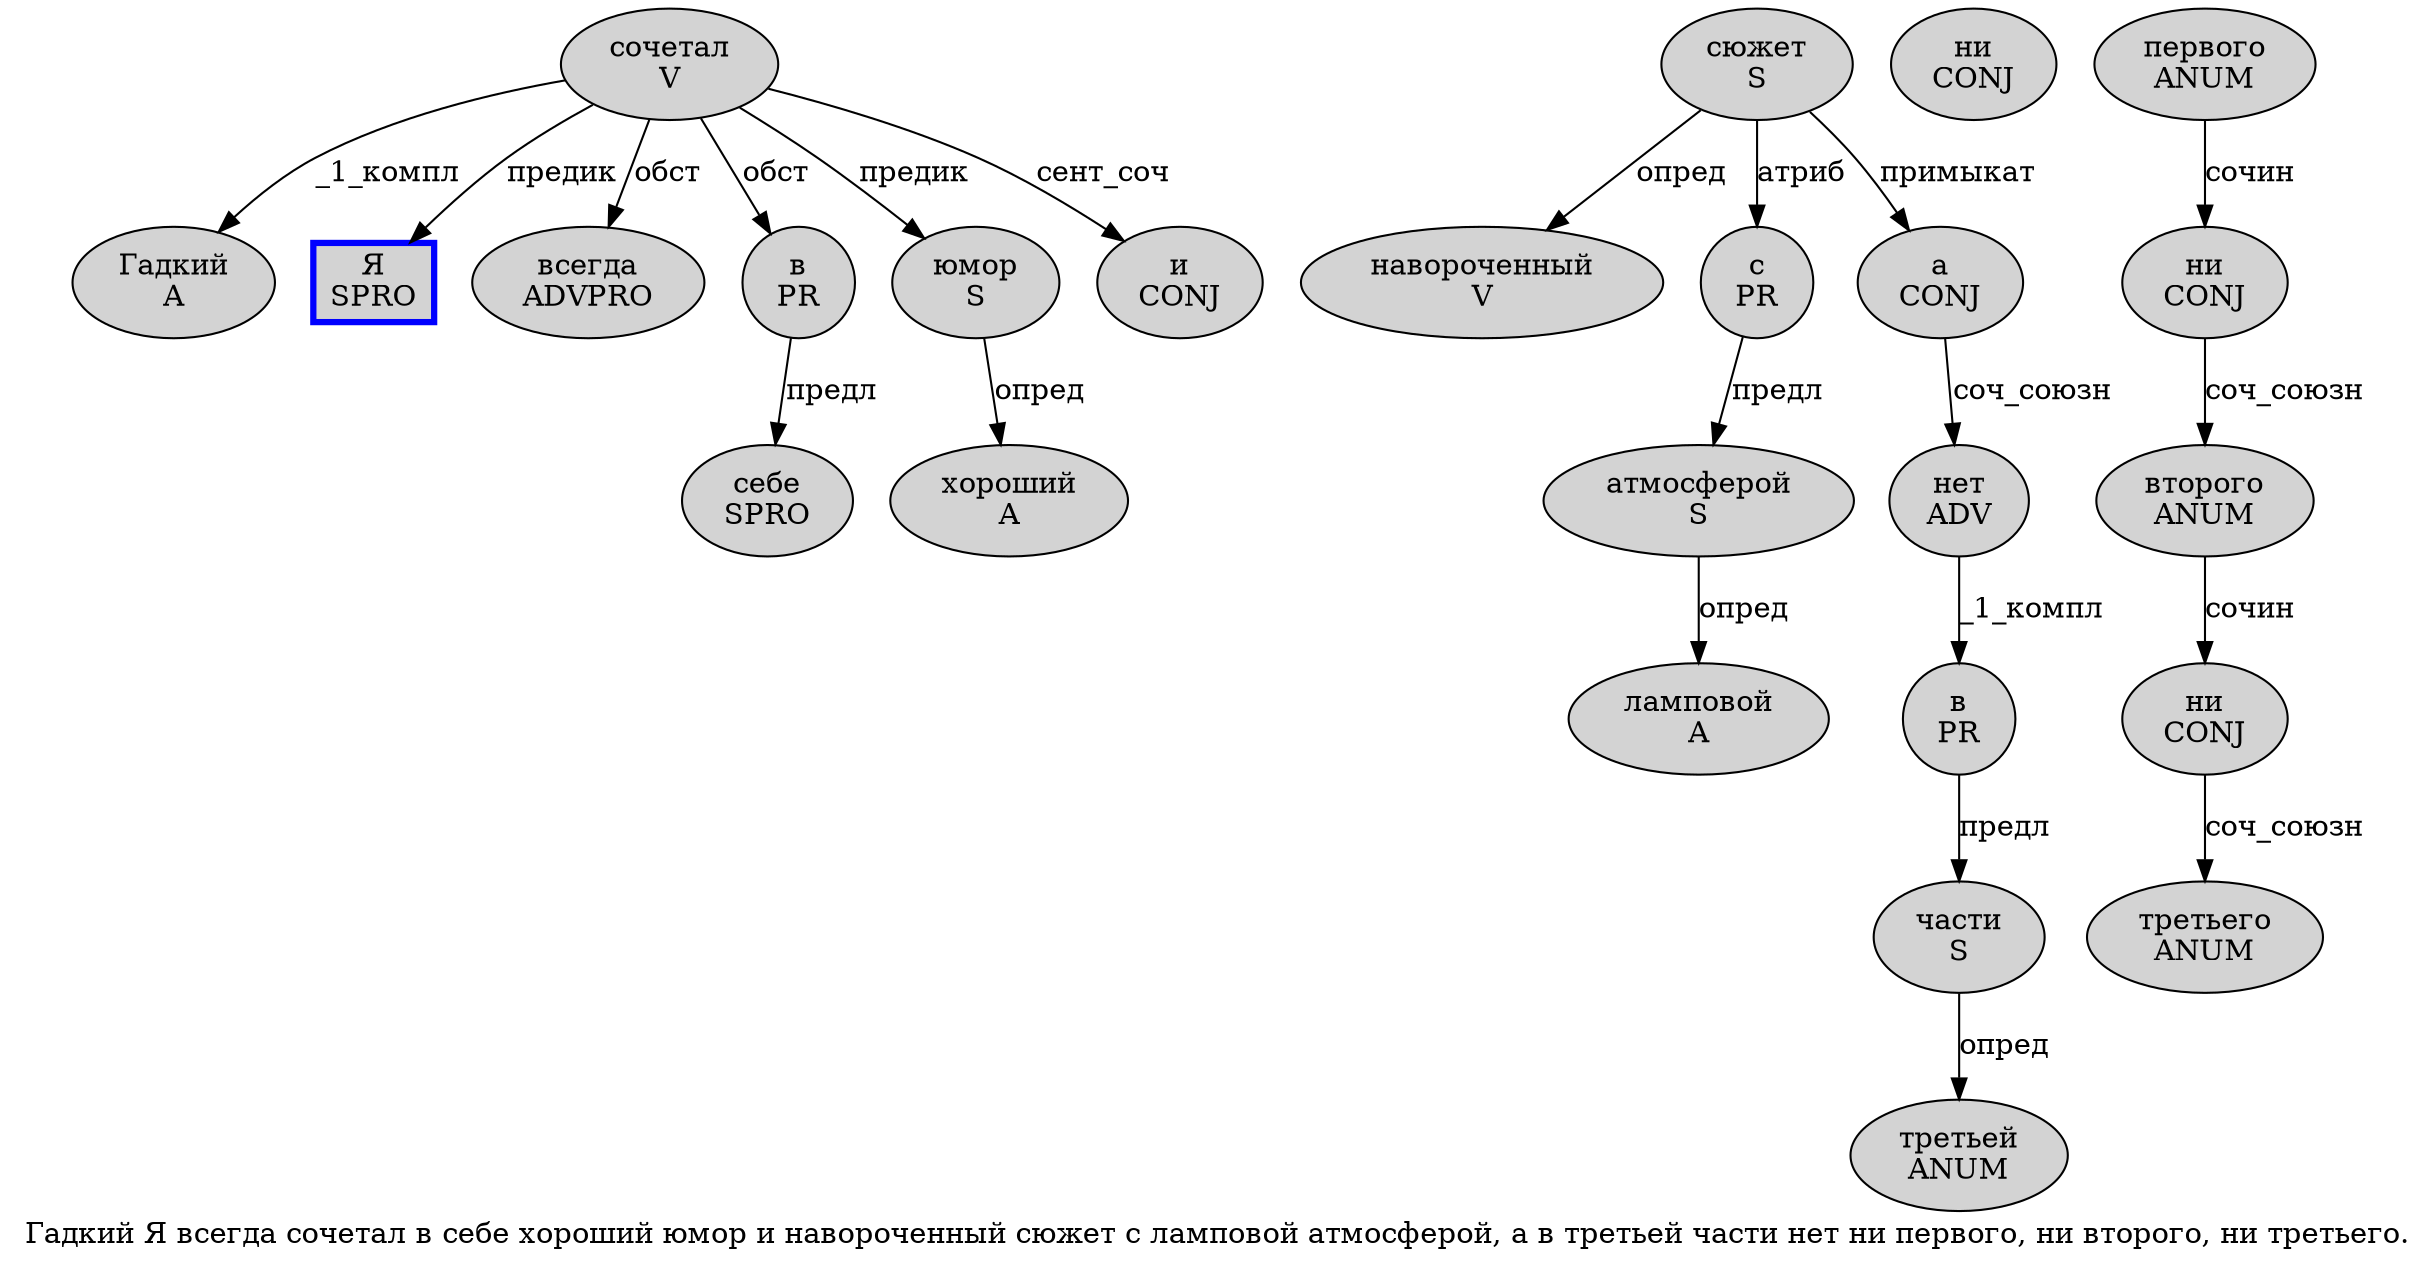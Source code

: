 digraph SENTENCE_2922 {
	graph [label="Гадкий Я всегда сочетал в себе хороший юмор и навороченный сюжет с ламповой атмосферой, а в третьей части нет ни первого, ни второго, ни третьего."]
	node [style=filled]
		0 [label="Гадкий
A" color="" fillcolor=lightgray penwidth=1 shape=ellipse]
		1 [label="Я
SPRO" color=blue fillcolor=lightgray penwidth=3 shape=box]
		2 [label="всегда
ADVPRO" color="" fillcolor=lightgray penwidth=1 shape=ellipse]
		3 [label="сочетал
V" color="" fillcolor=lightgray penwidth=1 shape=ellipse]
		4 [label="в
PR" color="" fillcolor=lightgray penwidth=1 shape=ellipse]
		5 [label="себе
SPRO" color="" fillcolor=lightgray penwidth=1 shape=ellipse]
		6 [label="хороший
A" color="" fillcolor=lightgray penwidth=1 shape=ellipse]
		7 [label="юмор
S" color="" fillcolor=lightgray penwidth=1 shape=ellipse]
		8 [label="и
CONJ" color="" fillcolor=lightgray penwidth=1 shape=ellipse]
		9 [label="навороченный
V" color="" fillcolor=lightgray penwidth=1 shape=ellipse]
		10 [label="сюжет
S" color="" fillcolor=lightgray penwidth=1 shape=ellipse]
		11 [label="с
PR" color="" fillcolor=lightgray penwidth=1 shape=ellipse]
		12 [label="ламповой
A" color="" fillcolor=lightgray penwidth=1 shape=ellipse]
		13 [label="атмосферой
S" color="" fillcolor=lightgray penwidth=1 shape=ellipse]
		15 [label="а
CONJ" color="" fillcolor=lightgray penwidth=1 shape=ellipse]
		16 [label="в
PR" color="" fillcolor=lightgray penwidth=1 shape=ellipse]
		17 [label="третьей
ANUM" color="" fillcolor=lightgray penwidth=1 shape=ellipse]
		18 [label="части
S" color="" fillcolor=lightgray penwidth=1 shape=ellipse]
		19 [label="нет
ADV" color="" fillcolor=lightgray penwidth=1 shape=ellipse]
		20 [label="ни
CONJ" color="" fillcolor=lightgray penwidth=1 shape=ellipse]
		21 [label="первого
ANUM" color="" fillcolor=lightgray penwidth=1 shape=ellipse]
		23 [label="ни
CONJ" color="" fillcolor=lightgray penwidth=1 shape=ellipse]
		24 [label="второго
ANUM" color="" fillcolor=lightgray penwidth=1 shape=ellipse]
		26 [label="ни
CONJ" color="" fillcolor=lightgray penwidth=1 shape=ellipse]
		27 [label="третьего
ANUM" color="" fillcolor=lightgray penwidth=1 shape=ellipse]
			18 -> 17 [label="опред"]
			10 -> 9 [label="опред"]
			10 -> 11 [label="атриб"]
			10 -> 15 [label="примыкат"]
			26 -> 27 [label="соч_союзн"]
			15 -> 19 [label="соч_союзн"]
			4 -> 5 [label="предл"]
			13 -> 12 [label="опред"]
			23 -> 24 [label="соч_союзн"]
			21 -> 23 [label="сочин"]
			3 -> 0 [label="_1_компл"]
			3 -> 1 [label="предик"]
			3 -> 2 [label="обст"]
			3 -> 4 [label="обст"]
			3 -> 7 [label="предик"]
			3 -> 8 [label="сент_соч"]
			7 -> 6 [label="опред"]
			11 -> 13 [label="предл"]
			24 -> 26 [label="сочин"]
			19 -> 16 [label="_1_компл"]
			16 -> 18 [label="предл"]
}
